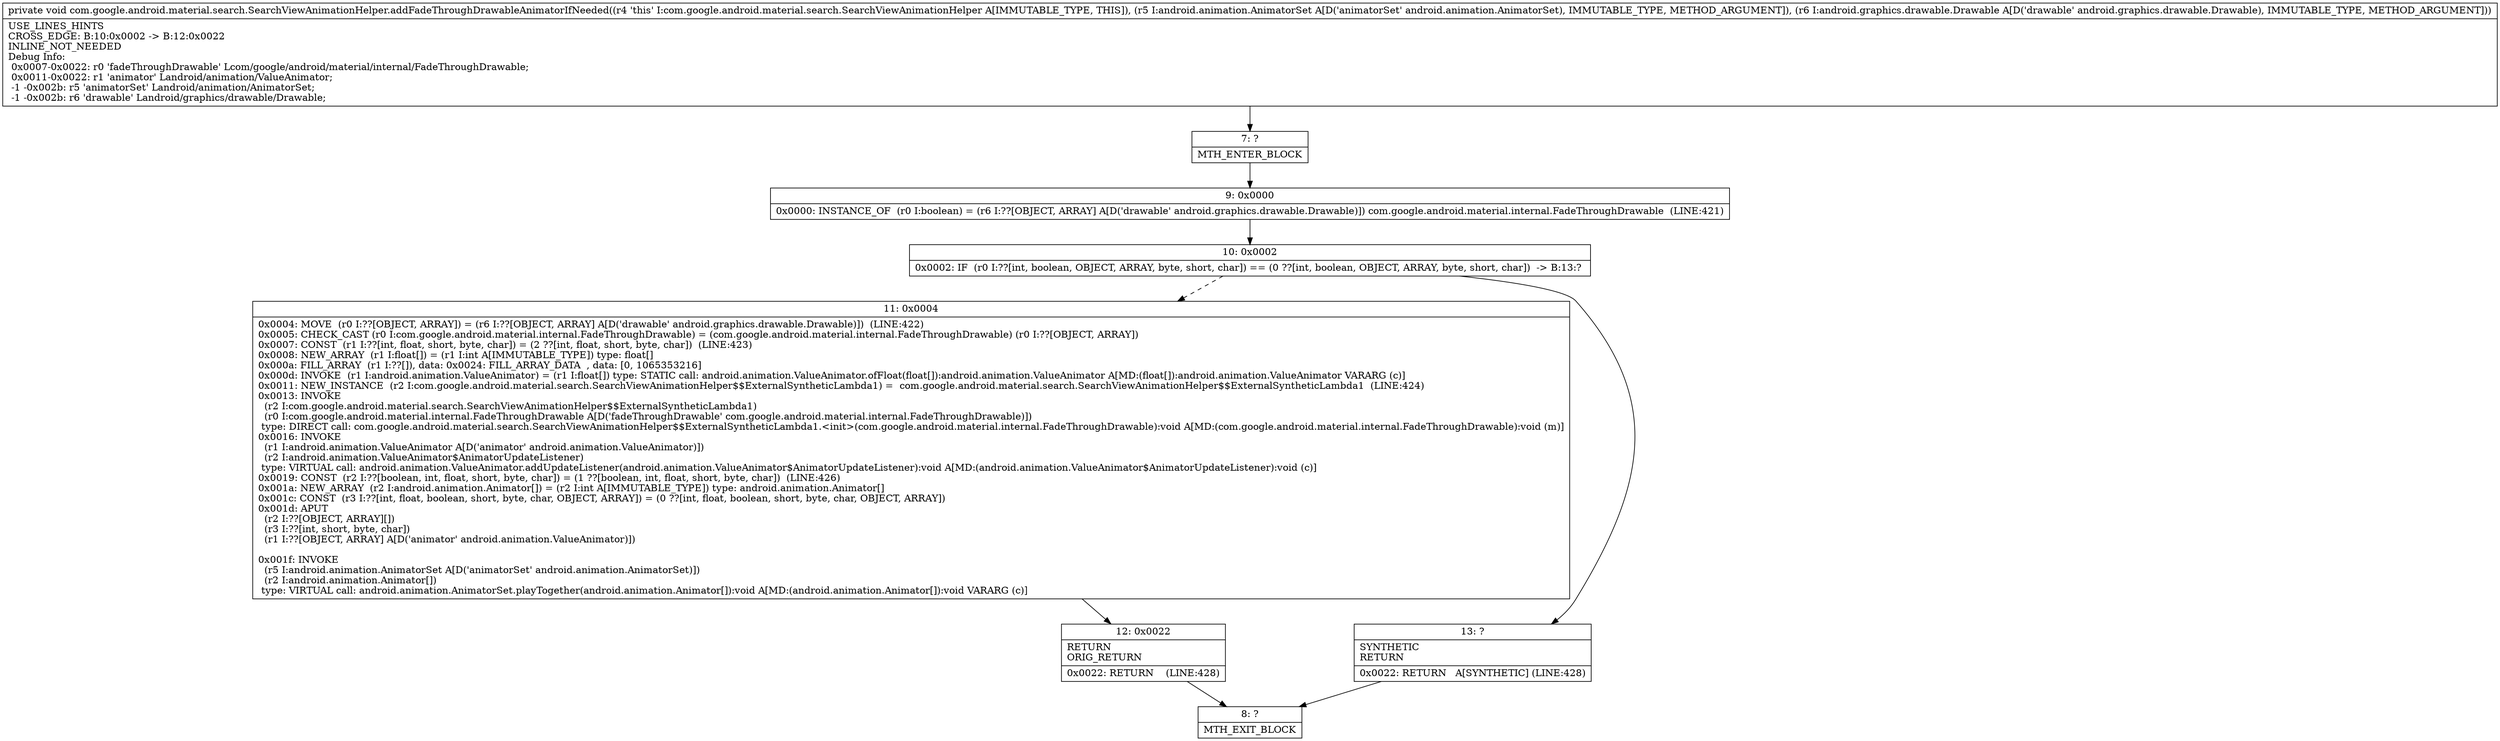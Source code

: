 digraph "CFG forcom.google.android.material.search.SearchViewAnimationHelper.addFadeThroughDrawableAnimatorIfNeeded(Landroid\/animation\/AnimatorSet;Landroid\/graphics\/drawable\/Drawable;)V" {
Node_7 [shape=record,label="{7\:\ ?|MTH_ENTER_BLOCK\l}"];
Node_9 [shape=record,label="{9\:\ 0x0000|0x0000: INSTANCE_OF  (r0 I:boolean) = (r6 I:??[OBJECT, ARRAY] A[D('drawable' android.graphics.drawable.Drawable)]) com.google.android.material.internal.FadeThroughDrawable  (LINE:421)\l}"];
Node_10 [shape=record,label="{10\:\ 0x0002|0x0002: IF  (r0 I:??[int, boolean, OBJECT, ARRAY, byte, short, char]) == (0 ??[int, boolean, OBJECT, ARRAY, byte, short, char])  \-\> B:13:? \l}"];
Node_11 [shape=record,label="{11\:\ 0x0004|0x0004: MOVE  (r0 I:??[OBJECT, ARRAY]) = (r6 I:??[OBJECT, ARRAY] A[D('drawable' android.graphics.drawable.Drawable)])  (LINE:422)\l0x0005: CHECK_CAST (r0 I:com.google.android.material.internal.FadeThroughDrawable) = (com.google.android.material.internal.FadeThroughDrawable) (r0 I:??[OBJECT, ARRAY]) \l0x0007: CONST  (r1 I:??[int, float, short, byte, char]) = (2 ??[int, float, short, byte, char])  (LINE:423)\l0x0008: NEW_ARRAY  (r1 I:float[]) = (r1 I:int A[IMMUTABLE_TYPE]) type: float[] \l0x000a: FILL_ARRAY  (r1 I:??[]), data: 0x0024: FILL_ARRAY_DATA  , data: [0, 1065353216] \l0x000d: INVOKE  (r1 I:android.animation.ValueAnimator) = (r1 I:float[]) type: STATIC call: android.animation.ValueAnimator.ofFloat(float[]):android.animation.ValueAnimator A[MD:(float[]):android.animation.ValueAnimator VARARG (c)]\l0x0011: NEW_INSTANCE  (r2 I:com.google.android.material.search.SearchViewAnimationHelper$$ExternalSyntheticLambda1) =  com.google.android.material.search.SearchViewAnimationHelper$$ExternalSyntheticLambda1  (LINE:424)\l0x0013: INVOKE  \l  (r2 I:com.google.android.material.search.SearchViewAnimationHelper$$ExternalSyntheticLambda1)\l  (r0 I:com.google.android.material.internal.FadeThroughDrawable A[D('fadeThroughDrawable' com.google.android.material.internal.FadeThroughDrawable)])\l type: DIRECT call: com.google.android.material.search.SearchViewAnimationHelper$$ExternalSyntheticLambda1.\<init\>(com.google.android.material.internal.FadeThroughDrawable):void A[MD:(com.google.android.material.internal.FadeThroughDrawable):void (m)]\l0x0016: INVOKE  \l  (r1 I:android.animation.ValueAnimator A[D('animator' android.animation.ValueAnimator)])\l  (r2 I:android.animation.ValueAnimator$AnimatorUpdateListener)\l type: VIRTUAL call: android.animation.ValueAnimator.addUpdateListener(android.animation.ValueAnimator$AnimatorUpdateListener):void A[MD:(android.animation.ValueAnimator$AnimatorUpdateListener):void (c)]\l0x0019: CONST  (r2 I:??[boolean, int, float, short, byte, char]) = (1 ??[boolean, int, float, short, byte, char])  (LINE:426)\l0x001a: NEW_ARRAY  (r2 I:android.animation.Animator[]) = (r2 I:int A[IMMUTABLE_TYPE]) type: android.animation.Animator[] \l0x001c: CONST  (r3 I:??[int, float, boolean, short, byte, char, OBJECT, ARRAY]) = (0 ??[int, float, boolean, short, byte, char, OBJECT, ARRAY]) \l0x001d: APUT  \l  (r2 I:??[OBJECT, ARRAY][])\l  (r3 I:??[int, short, byte, char])\l  (r1 I:??[OBJECT, ARRAY] A[D('animator' android.animation.ValueAnimator)])\l \l0x001f: INVOKE  \l  (r5 I:android.animation.AnimatorSet A[D('animatorSet' android.animation.AnimatorSet)])\l  (r2 I:android.animation.Animator[])\l type: VIRTUAL call: android.animation.AnimatorSet.playTogether(android.animation.Animator[]):void A[MD:(android.animation.Animator[]):void VARARG (c)]\l}"];
Node_12 [shape=record,label="{12\:\ 0x0022|RETURN\lORIG_RETURN\l|0x0022: RETURN    (LINE:428)\l}"];
Node_8 [shape=record,label="{8\:\ ?|MTH_EXIT_BLOCK\l}"];
Node_13 [shape=record,label="{13\:\ ?|SYNTHETIC\lRETURN\l|0x0022: RETURN   A[SYNTHETIC] (LINE:428)\l}"];
MethodNode[shape=record,label="{private void com.google.android.material.search.SearchViewAnimationHelper.addFadeThroughDrawableAnimatorIfNeeded((r4 'this' I:com.google.android.material.search.SearchViewAnimationHelper A[IMMUTABLE_TYPE, THIS]), (r5 I:android.animation.AnimatorSet A[D('animatorSet' android.animation.AnimatorSet), IMMUTABLE_TYPE, METHOD_ARGUMENT]), (r6 I:android.graphics.drawable.Drawable A[D('drawable' android.graphics.drawable.Drawable), IMMUTABLE_TYPE, METHOD_ARGUMENT]))  | USE_LINES_HINTS\lCROSS_EDGE: B:10:0x0002 \-\> B:12:0x0022\lINLINE_NOT_NEEDED\lDebug Info:\l  0x0007\-0x0022: r0 'fadeThroughDrawable' Lcom\/google\/android\/material\/internal\/FadeThroughDrawable;\l  0x0011\-0x0022: r1 'animator' Landroid\/animation\/ValueAnimator;\l  \-1 \-0x002b: r5 'animatorSet' Landroid\/animation\/AnimatorSet;\l  \-1 \-0x002b: r6 'drawable' Landroid\/graphics\/drawable\/Drawable;\l}"];
MethodNode -> Node_7;Node_7 -> Node_9;
Node_9 -> Node_10;
Node_10 -> Node_11[style=dashed];
Node_10 -> Node_13;
Node_11 -> Node_12;
Node_12 -> Node_8;
Node_13 -> Node_8;
}

